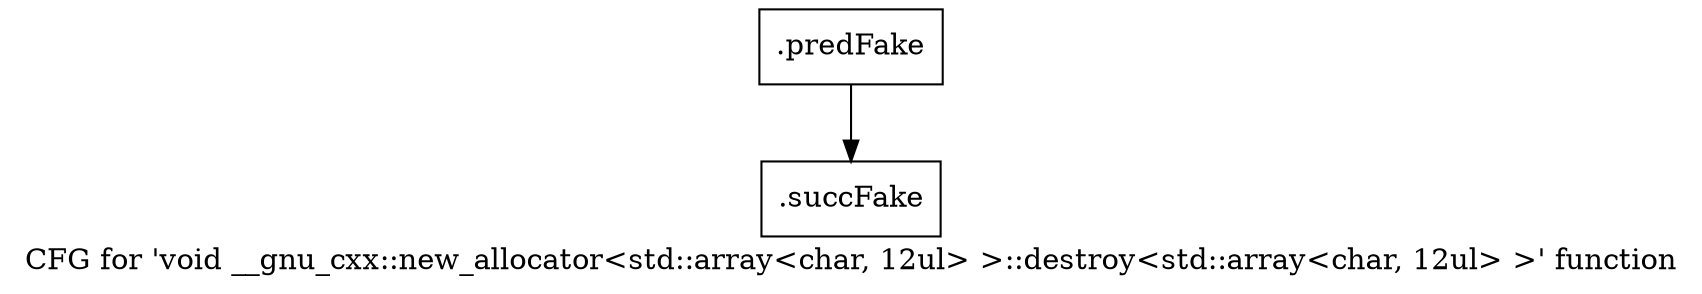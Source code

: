 digraph "CFG for 'void __gnu_cxx::new_allocator\<std::array\<char, 12ul\> \>::destroy\<std::array\<char, 12ul\> \>' function" {
	label="CFG for 'void __gnu_cxx::new_allocator\<std::array\<char, 12ul\> \>::destroy\<std::array\<char, 12ul\> \>' function";

	Node0x46e9e90 [shape=record,filename="",linenumber="",label="{.predFake}"];
	Node0x46e9e90 -> Node0x47ebb80[ callList="" memoryops="" filename="/media/miguel/NewVolume/Linux/Xilinx/Vitis_HLS/2020.2/tps/lnx64/gcc-6.2.0/lib/gcc/x86_64-pc-linux-gnu/6.2.0/../../../../include/c++/6.2.0/ext/new_allocator.h" execusionnum="148"];
	Node0x47ebb80 [shape=record,filename="/media/miguel/NewVolume/Linux/Xilinx/Vitis_HLS/2020.2/tps/lnx64/gcc-6.2.0/lib/gcc/x86_64-pc-linux-gnu/6.2.0/../../../../include/c++/6.2.0/ext/new_allocator.h",linenumber="124",label="{.succFake}"];
}

